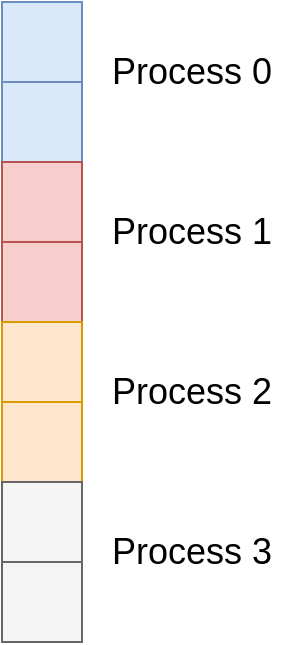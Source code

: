 <mxfile version="13.7.9" type="device"><diagram id="j_OEZx0JCR47Y6FBeiUG" name="Page-1"><mxGraphModel dx="786" dy="580" grid="1" gridSize="10" guides="1" tooltips="1" connect="1" arrows="1" fold="1" page="1" pageScale="1" pageWidth="827" pageHeight="1169" math="0" shadow="0"><root><mxCell id="0"/><mxCell id="1" parent="0"/><mxCell id="sP8_BLdI3Nw6BShT7j1O-1" value="" style="rounded=0;whiteSpace=wrap;html=1;fillColor=#dae8fc;strokeColor=#6c8ebf;" vertex="1" parent="1"><mxGeometry x="200" y="120" width="40" height="40" as="geometry"/></mxCell><mxCell id="sP8_BLdI3Nw6BShT7j1O-2" value="" style="rounded=0;whiteSpace=wrap;html=1;fillColor=#dae8fc;strokeColor=#6c8ebf;" vertex="1" parent="1"><mxGeometry x="200" y="160" width="40" height="40" as="geometry"/></mxCell><mxCell id="sP8_BLdI3Nw6BShT7j1O-3" value="" style="rounded=0;whiteSpace=wrap;html=1;fillColor=#f8cecc;strokeColor=#b85450;" vertex="1" parent="1"><mxGeometry x="200" y="200" width="40" height="40" as="geometry"/></mxCell><mxCell id="sP8_BLdI3Nw6BShT7j1O-4" value="" style="rounded=0;whiteSpace=wrap;html=1;fillColor=#f8cecc;strokeColor=#b85450;" vertex="1" parent="1"><mxGeometry x="200" y="240" width="40" height="40" as="geometry"/></mxCell><mxCell id="sP8_BLdI3Nw6BShT7j1O-5" value="" style="rounded=0;whiteSpace=wrap;html=1;fillColor=#ffe6cc;strokeColor=#d79b00;" vertex="1" parent="1"><mxGeometry x="200" y="280" width="40" height="40" as="geometry"/></mxCell><mxCell id="sP8_BLdI3Nw6BShT7j1O-6" value="" style="rounded=0;whiteSpace=wrap;html=1;fillColor=#ffe6cc;strokeColor=#d79b00;" vertex="1" parent="1"><mxGeometry x="200" y="320" width="40" height="40" as="geometry"/></mxCell><mxCell id="sP8_BLdI3Nw6BShT7j1O-7" value="" style="rounded=0;whiteSpace=wrap;html=1;fillColor=#f5f5f5;strokeColor=#666666;fontColor=#333333;" vertex="1" parent="1"><mxGeometry x="200" y="360" width="40" height="40" as="geometry"/></mxCell><mxCell id="sP8_BLdI3Nw6BShT7j1O-8" value="" style="rounded=0;whiteSpace=wrap;html=1;fillColor=#f5f5f5;strokeColor=#666666;fontColor=#333333;" vertex="1" parent="1"><mxGeometry x="200" y="400" width="40" height="40" as="geometry"/></mxCell><mxCell id="sP8_BLdI3Nw6BShT7j1O-9" value="&lt;font style=&quot;font-size: 18px&quot;&gt;Process 0&lt;/font&gt;" style="text;html=1;strokeColor=none;fillColor=none;align=center;verticalAlign=middle;whiteSpace=wrap;rounded=0;" vertex="1" parent="1"><mxGeometry x="250" y="130" width="90" height="50" as="geometry"/></mxCell><mxCell id="sP8_BLdI3Nw6BShT7j1O-10" value="&lt;font style=&quot;font-size: 18px&quot;&gt;Process 1&lt;/font&gt;" style="text;html=1;strokeColor=none;fillColor=none;align=center;verticalAlign=middle;whiteSpace=wrap;rounded=0;" vertex="1" parent="1"><mxGeometry x="250" y="210" width="90" height="50" as="geometry"/></mxCell><mxCell id="sP8_BLdI3Nw6BShT7j1O-11" value="&lt;font style=&quot;font-size: 18px&quot;&gt;Process 2&lt;/font&gt;" style="text;html=1;strokeColor=none;fillColor=none;align=center;verticalAlign=middle;whiteSpace=wrap;rounded=0;" vertex="1" parent="1"><mxGeometry x="250" y="290" width="90" height="50" as="geometry"/></mxCell><mxCell id="sP8_BLdI3Nw6BShT7j1O-12" value="&lt;font style=&quot;font-size: 18px&quot;&gt;Process 3&lt;/font&gt;" style="text;html=1;strokeColor=none;fillColor=none;align=center;verticalAlign=middle;whiteSpace=wrap;rounded=0;" vertex="1" parent="1"><mxGeometry x="250" y="370" width="90" height="50" as="geometry"/></mxCell></root></mxGraphModel></diagram></mxfile>